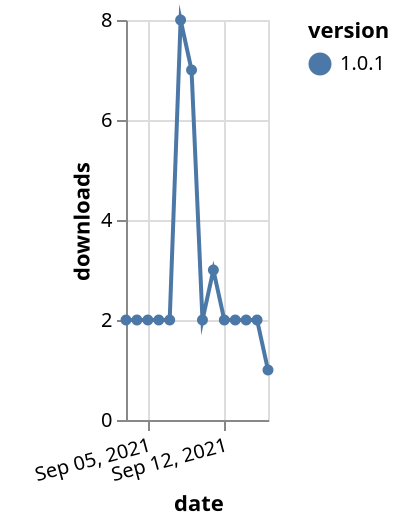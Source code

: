 {"$schema": "https://vega.github.io/schema/vega-lite/v5.json", "description": "A simple bar chart with embedded data.", "data": {"values": [{"date": "2021-09-03", "total": 5965, "delta": 2, "version": "1.0.1"}, {"date": "2021-09-04", "total": 5967, "delta": 2, "version": "1.0.1"}, {"date": "2021-09-05", "total": 5969, "delta": 2, "version": "1.0.1"}, {"date": "2021-09-06", "total": 5971, "delta": 2, "version": "1.0.1"}, {"date": "2021-09-07", "total": 5973, "delta": 2, "version": "1.0.1"}, {"date": "2021-09-08", "total": 5981, "delta": 8, "version": "1.0.1"}, {"date": "2021-09-09", "total": 5988, "delta": 7, "version": "1.0.1"}, {"date": "2021-09-10", "total": 5990, "delta": 2, "version": "1.0.1"}, {"date": "2021-09-11", "total": 5993, "delta": 3, "version": "1.0.1"}, {"date": "2021-09-12", "total": 5995, "delta": 2, "version": "1.0.1"}, {"date": "2021-09-13", "total": 5997, "delta": 2, "version": "1.0.1"}, {"date": "2021-09-14", "total": 5999, "delta": 2, "version": "1.0.1"}, {"date": "2021-09-15", "total": 6001, "delta": 2, "version": "1.0.1"}, {"date": "2021-09-16", "total": 6002, "delta": 1, "version": "1.0.1"}]}, "width": "container", "mark": {"type": "line", "point": {"filled": true}}, "encoding": {"x": {"field": "date", "type": "temporal", "timeUnit": "yearmonthdate", "title": "date", "axis": {"labelAngle": -15}}, "y": {"field": "delta", "type": "quantitative", "title": "downloads"}, "color": {"field": "version", "type": "nominal"}, "tooltip": {"field": "delta"}}}